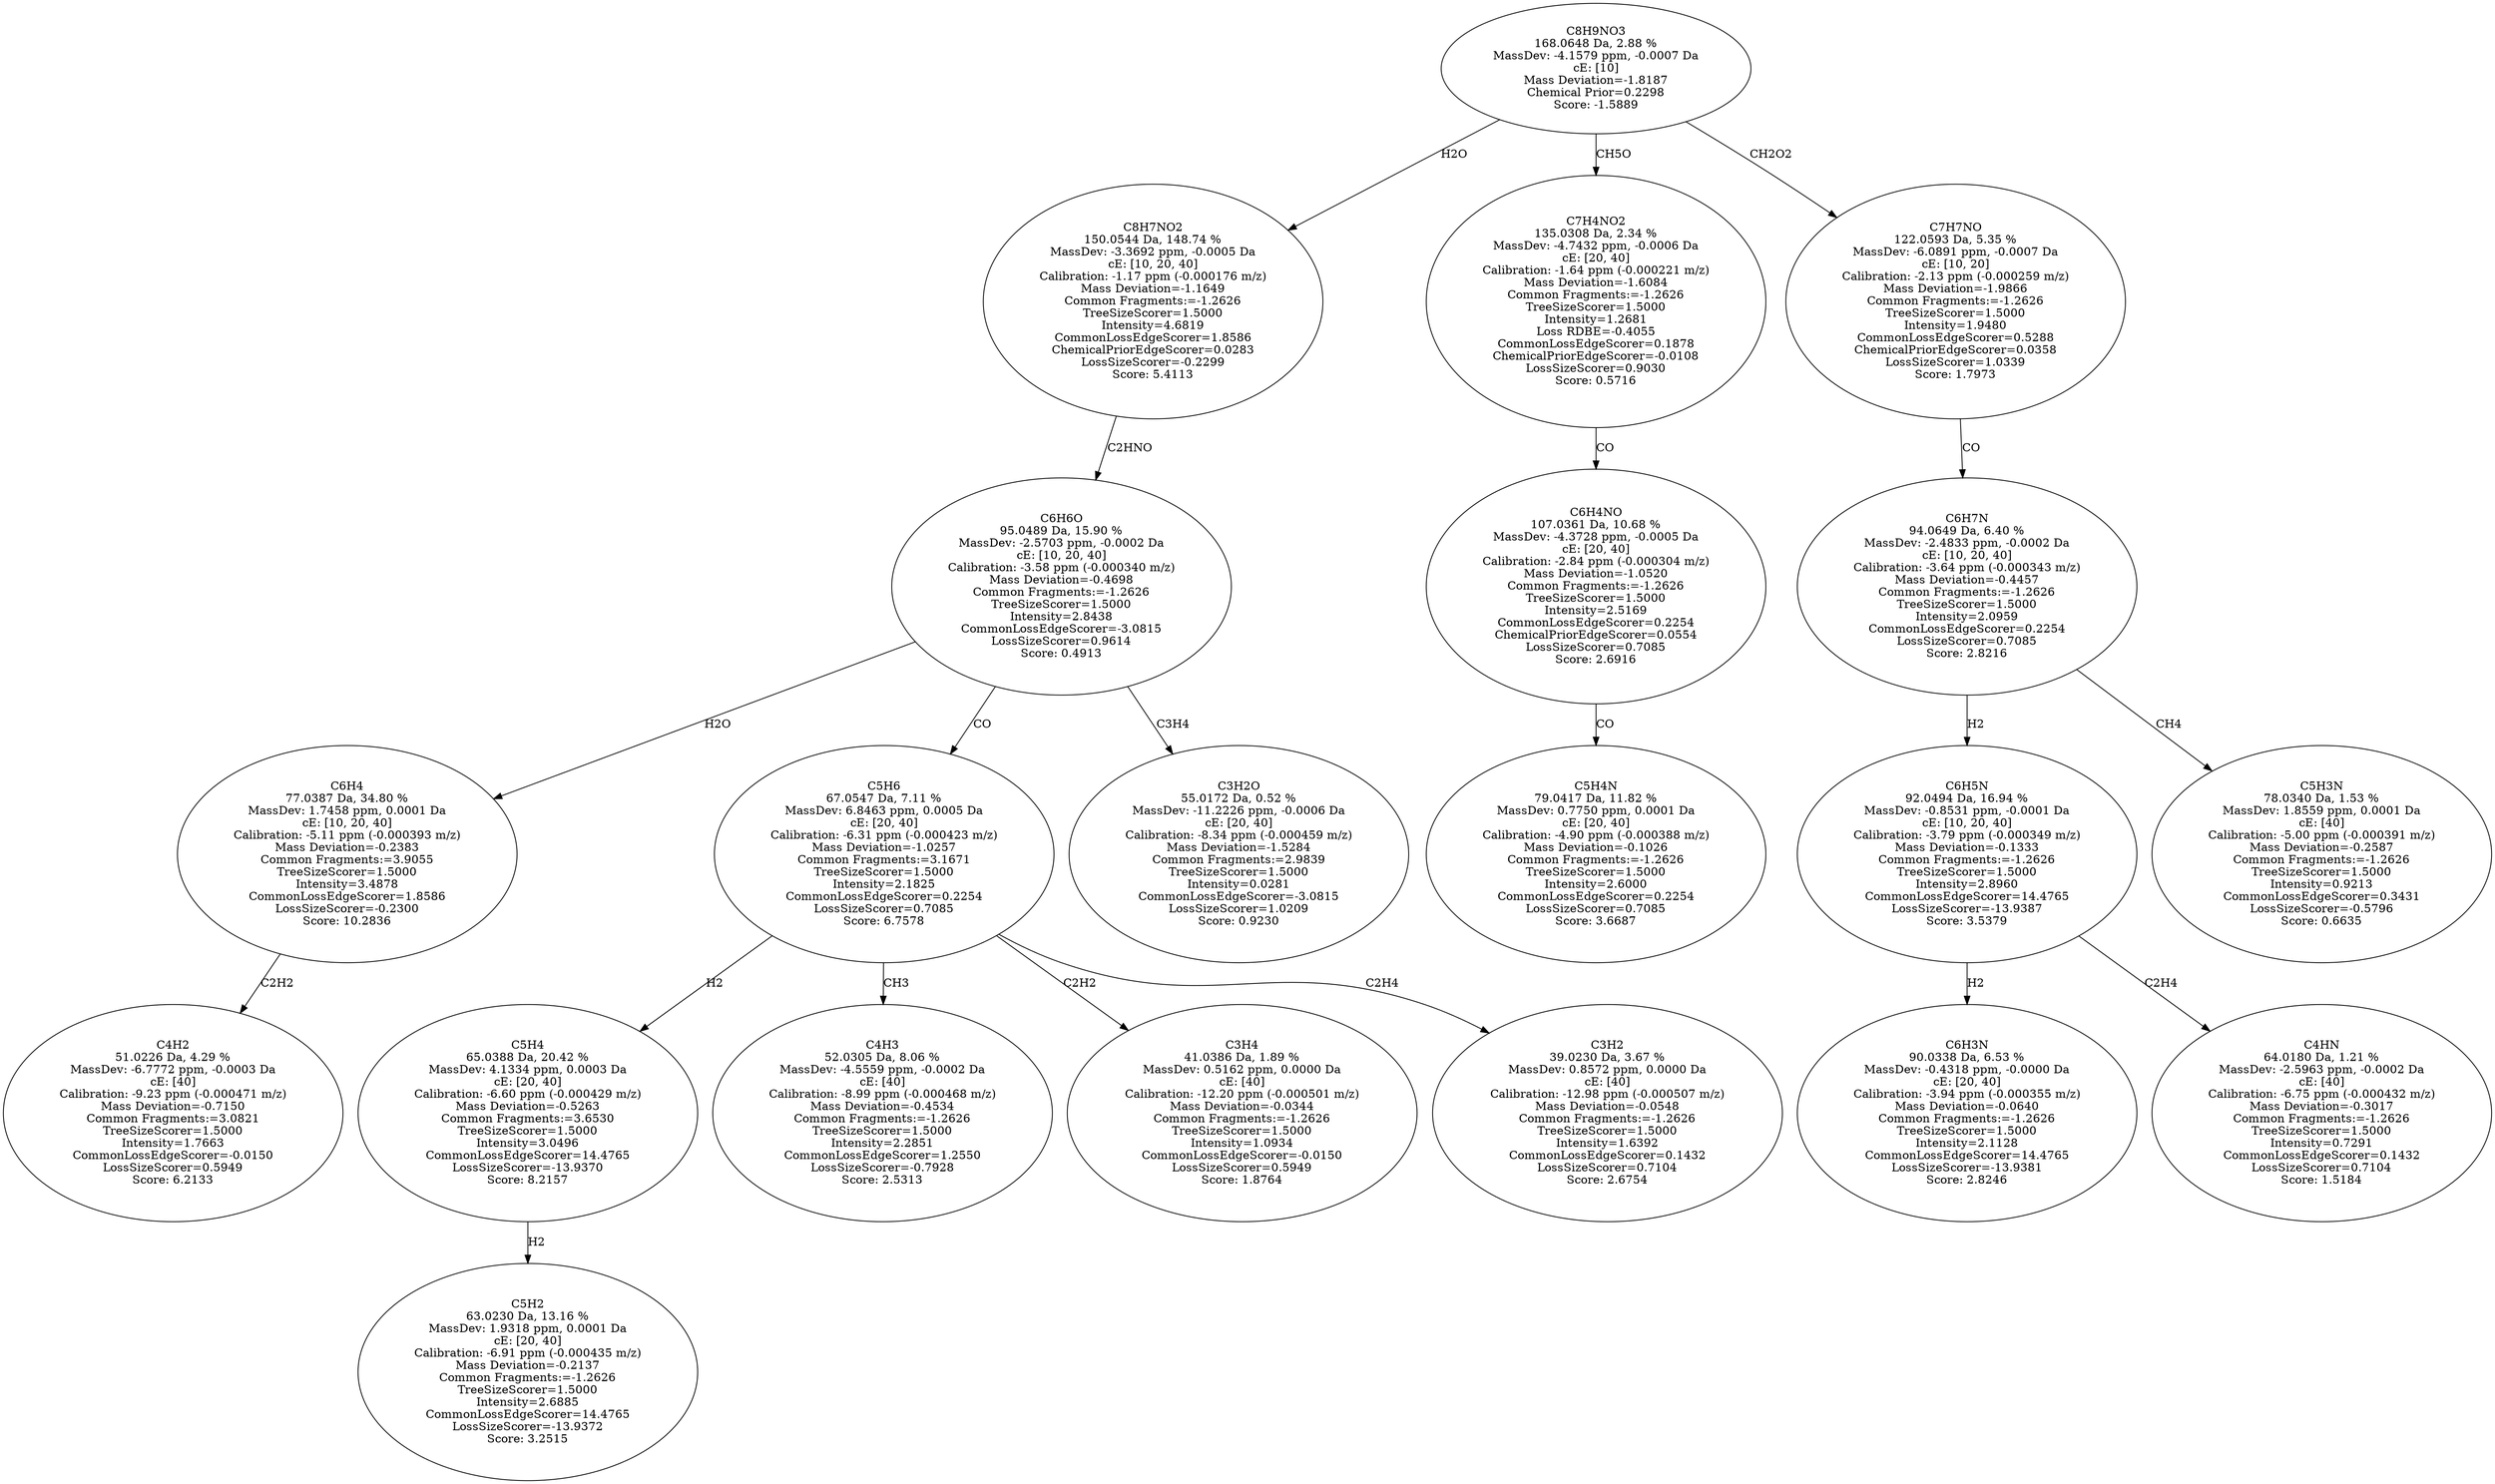 strict digraph {
v1 [label="C4H2\n51.0226 Da, 4.29 %\nMassDev: -6.7772 ppm, -0.0003 Da\ncE: [40]\nCalibration: -9.23 ppm (-0.000471 m/z)\nMass Deviation=-0.7150\nCommon Fragments:=3.0821\nTreeSizeScorer=1.5000\nIntensity=1.7663\nCommonLossEdgeScorer=-0.0150\nLossSizeScorer=0.5949\nScore: 6.2133"];
v2 [label="C6H4\n77.0387 Da, 34.80 %\nMassDev: 1.7458 ppm, 0.0001 Da\ncE: [10, 20, 40]\nCalibration: -5.11 ppm (-0.000393 m/z)\nMass Deviation=-0.2383\nCommon Fragments:=3.9055\nTreeSizeScorer=1.5000\nIntensity=3.4878\nCommonLossEdgeScorer=1.8586\nLossSizeScorer=-0.2300\nScore: 10.2836"];
v3 [label="C5H2\n63.0230 Da, 13.16 %\nMassDev: 1.9318 ppm, 0.0001 Da\ncE: [20, 40]\nCalibration: -6.91 ppm (-0.000435 m/z)\nMass Deviation=-0.2137\nCommon Fragments:=-1.2626\nTreeSizeScorer=1.5000\nIntensity=2.6885\nCommonLossEdgeScorer=14.4765\nLossSizeScorer=-13.9372\nScore: 3.2515"];
v4 [label="C5H4\n65.0388 Da, 20.42 %\nMassDev: 4.1334 ppm, 0.0003 Da\ncE: [20, 40]\nCalibration: -6.60 ppm (-0.000429 m/z)\nMass Deviation=-0.5263\nCommon Fragments:=3.6530\nTreeSizeScorer=1.5000\nIntensity=3.0496\nCommonLossEdgeScorer=14.4765\nLossSizeScorer=-13.9370\nScore: 8.2157"];
v5 [label="C4H3\n52.0305 Da, 8.06 %\nMassDev: -4.5559 ppm, -0.0002 Da\ncE: [40]\nCalibration: -8.99 ppm (-0.000468 m/z)\nMass Deviation=-0.4534\nCommon Fragments:=-1.2626\nTreeSizeScorer=1.5000\nIntensity=2.2851\nCommonLossEdgeScorer=1.2550\nLossSizeScorer=-0.7928\nScore: 2.5313"];
v6 [label="C3H4\n41.0386 Da, 1.89 %\nMassDev: 0.5162 ppm, 0.0000 Da\ncE: [40]\nCalibration: -12.20 ppm (-0.000501 m/z)\nMass Deviation=-0.0344\nCommon Fragments:=-1.2626\nTreeSizeScorer=1.5000\nIntensity=1.0934\nCommonLossEdgeScorer=-0.0150\nLossSizeScorer=0.5949\nScore: 1.8764"];
v7 [label="C3H2\n39.0230 Da, 3.67 %\nMassDev: 0.8572 ppm, 0.0000 Da\ncE: [40]\nCalibration: -12.98 ppm (-0.000507 m/z)\nMass Deviation=-0.0548\nCommon Fragments:=-1.2626\nTreeSizeScorer=1.5000\nIntensity=1.6392\nCommonLossEdgeScorer=0.1432\nLossSizeScorer=0.7104\nScore: 2.6754"];
v8 [label="C5H6\n67.0547 Da, 7.11 %\nMassDev: 6.8463 ppm, 0.0005 Da\ncE: [20, 40]\nCalibration: -6.31 ppm (-0.000423 m/z)\nMass Deviation=-1.0257\nCommon Fragments:=3.1671\nTreeSizeScorer=1.5000\nIntensity=2.1825\nCommonLossEdgeScorer=0.2254\nLossSizeScorer=0.7085\nScore: 6.7578"];
v9 [label="C3H2O\n55.0172 Da, 0.52 %\nMassDev: -11.2226 ppm, -0.0006 Da\ncE: [20, 40]\nCalibration: -8.34 ppm (-0.000459 m/z)\nMass Deviation=-1.5284\nCommon Fragments:=2.9839\nTreeSizeScorer=1.5000\nIntensity=0.0281\nCommonLossEdgeScorer=-3.0815\nLossSizeScorer=1.0209\nScore: 0.9230"];
v10 [label="C6H6O\n95.0489 Da, 15.90 %\nMassDev: -2.5703 ppm, -0.0002 Da\ncE: [10, 20, 40]\nCalibration: -3.58 ppm (-0.000340 m/z)\nMass Deviation=-0.4698\nCommon Fragments:=-1.2626\nTreeSizeScorer=1.5000\nIntensity=2.8438\nCommonLossEdgeScorer=-3.0815\nLossSizeScorer=0.9614\nScore: 0.4913"];
v11 [label="C8H7NO2\n150.0544 Da, 148.74 %\nMassDev: -3.3692 ppm, -0.0005 Da\ncE: [10, 20, 40]\nCalibration: -1.17 ppm (-0.000176 m/z)\nMass Deviation=-1.1649\nCommon Fragments:=-1.2626\nTreeSizeScorer=1.5000\nIntensity=4.6819\nCommonLossEdgeScorer=1.8586\nChemicalPriorEdgeScorer=0.0283\nLossSizeScorer=-0.2299\nScore: 5.4113"];
v12 [label="C5H4N\n79.0417 Da, 11.82 %\nMassDev: 0.7750 ppm, 0.0001 Da\ncE: [20, 40]\nCalibration: -4.90 ppm (-0.000388 m/z)\nMass Deviation=-0.1026\nCommon Fragments:=-1.2626\nTreeSizeScorer=1.5000\nIntensity=2.6000\nCommonLossEdgeScorer=0.2254\nLossSizeScorer=0.7085\nScore: 3.6687"];
v13 [label="C6H4NO\n107.0361 Da, 10.68 %\nMassDev: -4.3728 ppm, -0.0005 Da\ncE: [20, 40]\nCalibration: -2.84 ppm (-0.000304 m/z)\nMass Deviation=-1.0520\nCommon Fragments:=-1.2626\nTreeSizeScorer=1.5000\nIntensity=2.5169\nCommonLossEdgeScorer=0.2254\nChemicalPriorEdgeScorer=0.0554\nLossSizeScorer=0.7085\nScore: 2.6916"];
v14 [label="C7H4NO2\n135.0308 Da, 2.34 %\nMassDev: -4.7432 ppm, -0.0006 Da\ncE: [20, 40]\nCalibration: -1.64 ppm (-0.000221 m/z)\nMass Deviation=-1.6084\nCommon Fragments:=-1.2626\nTreeSizeScorer=1.5000\nIntensity=1.2681\nLoss RDBE=-0.4055\nCommonLossEdgeScorer=0.1878\nChemicalPriorEdgeScorer=-0.0108\nLossSizeScorer=0.9030\nScore: 0.5716"];
v15 [label="C6H3N\n90.0338 Da, 6.53 %\nMassDev: -0.4318 ppm, -0.0000 Da\ncE: [20, 40]\nCalibration: -3.94 ppm (-0.000355 m/z)\nMass Deviation=-0.0640\nCommon Fragments:=-1.2626\nTreeSizeScorer=1.5000\nIntensity=2.1128\nCommonLossEdgeScorer=14.4765\nLossSizeScorer=-13.9381\nScore: 2.8246"];
v16 [label="C4HN\n64.0180 Da, 1.21 %\nMassDev: -2.5963 ppm, -0.0002 Da\ncE: [40]\nCalibration: -6.75 ppm (-0.000432 m/z)\nMass Deviation=-0.3017\nCommon Fragments:=-1.2626\nTreeSizeScorer=1.5000\nIntensity=0.7291\nCommonLossEdgeScorer=0.1432\nLossSizeScorer=0.7104\nScore: 1.5184"];
v17 [label="C6H5N\n92.0494 Da, 16.94 %\nMassDev: -0.8531 ppm, -0.0001 Da\ncE: [10, 20, 40]\nCalibration: -3.79 ppm (-0.000349 m/z)\nMass Deviation=-0.1333\nCommon Fragments:=-1.2626\nTreeSizeScorer=1.5000\nIntensity=2.8960\nCommonLossEdgeScorer=14.4765\nLossSizeScorer=-13.9387\nScore: 3.5379"];
v18 [label="C5H3N\n78.0340 Da, 1.53 %\nMassDev: 1.8559 ppm, 0.0001 Da\ncE: [40]\nCalibration: -5.00 ppm (-0.000391 m/z)\nMass Deviation=-0.2587\nCommon Fragments:=-1.2626\nTreeSizeScorer=1.5000\nIntensity=0.9213\nCommonLossEdgeScorer=0.3431\nLossSizeScorer=-0.5796\nScore: 0.6635"];
v19 [label="C6H7N\n94.0649 Da, 6.40 %\nMassDev: -2.4833 ppm, -0.0002 Da\ncE: [10, 20, 40]\nCalibration: -3.64 ppm (-0.000343 m/z)\nMass Deviation=-0.4457\nCommon Fragments:=-1.2626\nTreeSizeScorer=1.5000\nIntensity=2.0959\nCommonLossEdgeScorer=0.2254\nLossSizeScorer=0.7085\nScore: 2.8216"];
v20 [label="C7H7NO\n122.0593 Da, 5.35 %\nMassDev: -6.0891 ppm, -0.0007 Da\ncE: [10, 20]\nCalibration: -2.13 ppm (-0.000259 m/z)\nMass Deviation=-1.9866\nCommon Fragments:=-1.2626\nTreeSizeScorer=1.5000\nIntensity=1.9480\nCommonLossEdgeScorer=0.5288\nChemicalPriorEdgeScorer=0.0358\nLossSizeScorer=1.0339\nScore: 1.7973"];
v21 [label="C8H9NO3\n168.0648 Da, 2.88 %\nMassDev: -4.1579 ppm, -0.0007 Da\ncE: [10]\nMass Deviation=-1.8187\nChemical Prior=0.2298\nScore: -1.5889"];
v2 -> v1 [label="C2H2"];
v10 -> v2 [label="H2O"];
v4 -> v3 [label="H2"];
v8 -> v4 [label="H2"];
v8 -> v5 [label="CH3"];
v8 -> v6 [label="C2H2"];
v8 -> v7 [label="C2H4"];
v10 -> v8 [label="CO"];
v10 -> v9 [label="C3H4"];
v11 -> v10 [label="C2HNO"];
v21 -> v11 [label="H2O"];
v13 -> v12 [label="CO"];
v14 -> v13 [label="CO"];
v21 -> v14 [label="CH5O"];
v17 -> v15 [label="H2"];
v17 -> v16 [label="C2H4"];
v19 -> v17 [label="H2"];
v19 -> v18 [label="CH4"];
v20 -> v19 [label="CO"];
v21 -> v20 [label="CH2O2"];
}